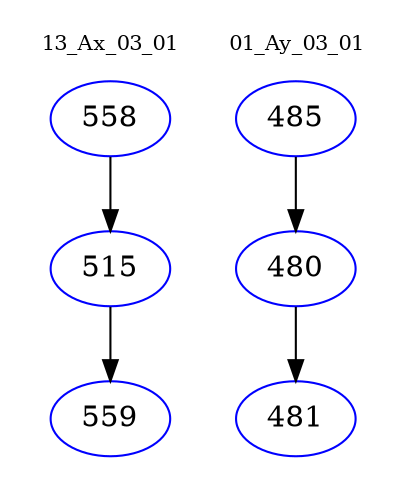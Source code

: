 digraph{
subgraph cluster_0 {
color = white
label = "13_Ax_03_01";
fontsize=10;
T0_558 [label="558", color="blue"]
T0_558 -> T0_515 [color="black"]
T0_515 [label="515", color="blue"]
T0_515 -> T0_559 [color="black"]
T0_559 [label="559", color="blue"]
}
subgraph cluster_1 {
color = white
label = "01_Ay_03_01";
fontsize=10;
T1_485 [label="485", color="blue"]
T1_485 -> T1_480 [color="black"]
T1_480 [label="480", color="blue"]
T1_480 -> T1_481 [color="black"]
T1_481 [label="481", color="blue"]
}
}
